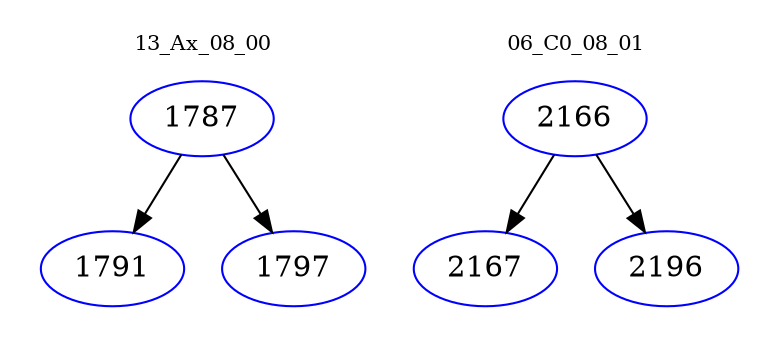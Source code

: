 digraph{
subgraph cluster_0 {
color = white
label = "13_Ax_08_00";
fontsize=10;
T0_1787 [label="1787", color="blue"]
T0_1787 -> T0_1791 [color="black"]
T0_1791 [label="1791", color="blue"]
T0_1787 -> T0_1797 [color="black"]
T0_1797 [label="1797", color="blue"]
}
subgraph cluster_1 {
color = white
label = "06_C0_08_01";
fontsize=10;
T1_2166 [label="2166", color="blue"]
T1_2166 -> T1_2167 [color="black"]
T1_2167 [label="2167", color="blue"]
T1_2166 -> T1_2196 [color="black"]
T1_2196 [label="2196", color="blue"]
}
}
